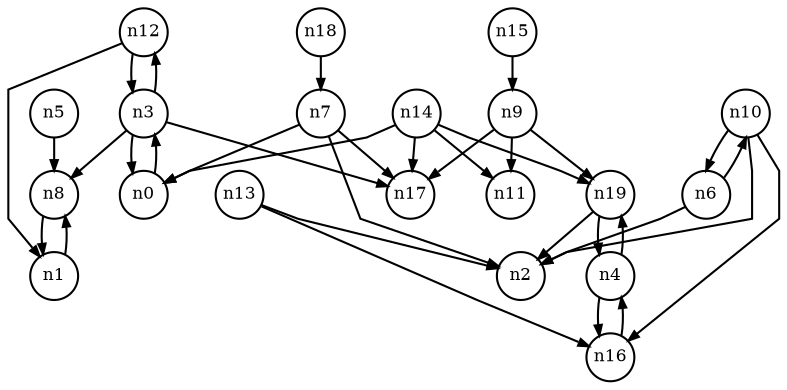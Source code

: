 digraph G{
splines=polyline;
ranksep=0.22;
nodesep=0.22;
nodesize=0.16;
fontsize=8
edge [arrowsize=0.5]
node [fontsize=8 shape=circle width=0.32 fixedsize=shape];

n8 -> n1
n1 -> n8
n0 -> n3
n3 -> n0
n3 -> n8
n3 -> n12
n3 -> n17
n12 -> n1
n12 -> n3
n16 -> n4
n4 -> n16
n4 -> n19
n19 -> n2
n19 -> n4
n5 -> n8
n6 -> n2
n6 -> n10
n10 -> n2
n10 -> n16
n10 -> n6
n7 -> n0
n7 -> n2
n7 -> n17
n9 -> n11
n9 -> n17
n9 -> n19
n13 -> n2
n13 -> n16
n14 -> n0
n14 -> n11
n14 -> n17
n14 -> n19
n15 -> n9
n18 -> n7
}

